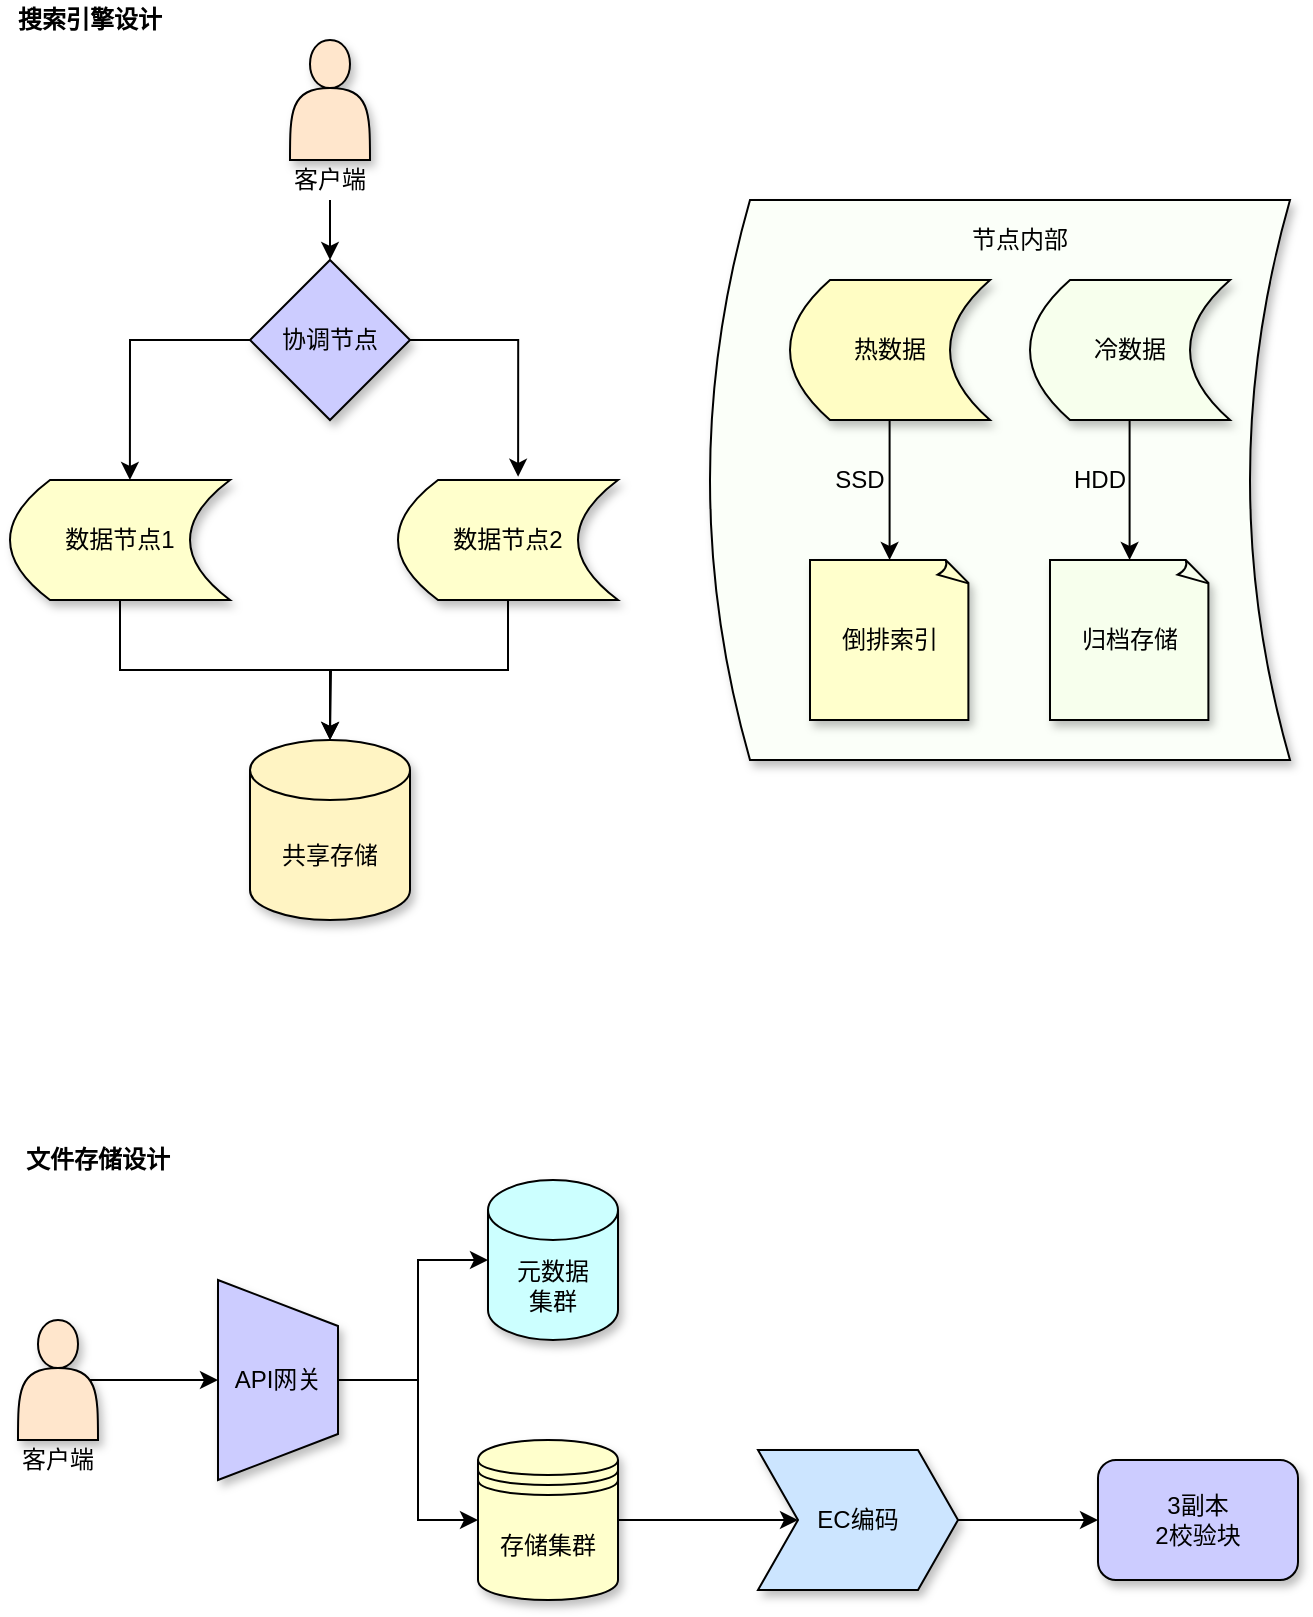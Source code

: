 <mxfile version="28.0.7">
  <diagram name="第 1 页" id="ipkWLPAzn-6OyJdLxNJ3">
    <mxGraphModel dx="1210" dy="534" grid="1" gridSize="10" guides="1" tooltips="1" connect="1" arrows="1" fold="1" page="1" pageScale="1" pageWidth="827" pageHeight="1169" math="0" shadow="0">
      <root>
        <mxCell id="0" />
        <mxCell id="1" parent="0" />
        <mxCell id="SOHEAFkxO6knZTcxcmrU-28" value="" style="group" vertex="1" connectable="0" parent="1">
          <mxGeometry x="90" y="130" width="304" height="440" as="geometry" />
        </mxCell>
        <mxCell id="SOHEAFkxO6knZTcxcmrU-10" value="" style="shape=actor;whiteSpace=wrap;html=1;fillColor=#FFE6CC;shadow=1;" vertex="1" parent="SOHEAFkxO6knZTcxcmrU-28">
          <mxGeometry x="140" width="40" height="60" as="geometry" />
        </mxCell>
        <mxCell id="SOHEAFkxO6knZTcxcmrU-11" value="协调节点" style="rhombus;whiteSpace=wrap;html=1;fillColor=#CCCCFF;shadow=1;" vertex="1" parent="SOHEAFkxO6knZTcxcmrU-28">
          <mxGeometry x="120" y="110" width="80" height="80" as="geometry" />
        </mxCell>
        <mxCell id="SOHEAFkxO6knZTcxcmrU-12" value="数据节点1" style="shape=dataStorage;whiteSpace=wrap;html=1;fixedSize=1;fillColor=#FFFFCC;shadow=1;" vertex="1" parent="SOHEAFkxO6knZTcxcmrU-28">
          <mxGeometry y="220" width="110" height="60" as="geometry" />
        </mxCell>
        <mxCell id="SOHEAFkxO6knZTcxcmrU-20" style="edgeStyle=orthogonalEdgeStyle;rounded=0;orthogonalLoop=1;jettySize=auto;html=1;exitX=0.5;exitY=1;exitDx=0;exitDy=0;" edge="1" parent="SOHEAFkxO6knZTcxcmrU-28" source="SOHEAFkxO6knZTcxcmrU-14">
          <mxGeometry relative="1" as="geometry">
            <mxPoint x="160" y="350" as="targetPoint" />
          </mxGeometry>
        </mxCell>
        <mxCell id="SOHEAFkxO6knZTcxcmrU-14" value="数据节点2" style="shape=dataStorage;whiteSpace=wrap;html=1;fixedSize=1;shadow=1;fillColor=#FFFFCC;" vertex="1" parent="SOHEAFkxO6knZTcxcmrU-28">
          <mxGeometry x="194" y="220" width="110" height="60" as="geometry" />
        </mxCell>
        <mxCell id="SOHEAFkxO6knZTcxcmrU-15" value="共享存储" style="shape=cylinder3;whiteSpace=wrap;html=1;boundedLbl=1;backgroundOutline=1;size=15;shadow=1;fillColor=#FFF4C3;" vertex="1" parent="SOHEAFkxO6knZTcxcmrU-28">
          <mxGeometry x="120" y="350" width="80" height="90" as="geometry" />
        </mxCell>
        <mxCell id="SOHEAFkxO6knZTcxcmrU-17" style="edgeStyle=orthogonalEdgeStyle;rounded=0;orthogonalLoop=1;jettySize=auto;html=1;exitX=0;exitY=0.5;exitDx=0;exitDy=0;entryX=0.545;entryY=0;entryDx=0;entryDy=0;entryPerimeter=0;" edge="1" parent="SOHEAFkxO6knZTcxcmrU-28" source="SOHEAFkxO6knZTcxcmrU-11" target="SOHEAFkxO6knZTcxcmrU-12">
          <mxGeometry relative="1" as="geometry" />
        </mxCell>
        <mxCell id="SOHEAFkxO6knZTcxcmrU-18" style="edgeStyle=orthogonalEdgeStyle;rounded=0;orthogonalLoop=1;jettySize=auto;html=1;exitX=1;exitY=0.5;exitDx=0;exitDy=0;entryX=0.546;entryY=-0.027;entryDx=0;entryDy=0;entryPerimeter=0;" edge="1" parent="SOHEAFkxO6knZTcxcmrU-28" source="SOHEAFkxO6knZTcxcmrU-11" target="SOHEAFkxO6knZTcxcmrU-14">
          <mxGeometry relative="1" as="geometry" />
        </mxCell>
        <mxCell id="SOHEAFkxO6knZTcxcmrU-19" style="edgeStyle=orthogonalEdgeStyle;rounded=0;orthogonalLoop=1;jettySize=auto;html=1;entryX=0.5;entryY=0;entryDx=0;entryDy=0;entryPerimeter=0;exitX=0.5;exitY=1;exitDx=0;exitDy=0;" edge="1" parent="SOHEAFkxO6knZTcxcmrU-28" source="SOHEAFkxO6knZTcxcmrU-12" target="SOHEAFkxO6knZTcxcmrU-15">
          <mxGeometry relative="1" as="geometry" />
        </mxCell>
        <mxCell id="SOHEAFkxO6knZTcxcmrU-25" style="edgeStyle=orthogonalEdgeStyle;rounded=0;orthogonalLoop=1;jettySize=auto;html=1;exitX=0.5;exitY=1;exitDx=0;exitDy=0;entryX=0.5;entryY=0;entryDx=0;entryDy=0;" edge="1" parent="SOHEAFkxO6knZTcxcmrU-28" source="SOHEAFkxO6knZTcxcmrU-22" target="SOHEAFkxO6knZTcxcmrU-11">
          <mxGeometry relative="1" as="geometry" />
        </mxCell>
        <mxCell id="SOHEAFkxO6knZTcxcmrU-22" value="客户端" style="text;strokeColor=none;align=center;fillColor=none;html=1;verticalAlign=middle;whiteSpace=wrap;rounded=0;" vertex="1" parent="SOHEAFkxO6knZTcxcmrU-28">
          <mxGeometry x="140" y="60" width="40" height="20" as="geometry" />
        </mxCell>
        <mxCell id="SOHEAFkxO6knZTcxcmrU-21" value="" style="shape=dataStorage;whiteSpace=wrap;html=1;fixedSize=1;shadow=1;fillColor=#FBFFF9;" vertex="1" parent="1">
          <mxGeometry x="440" y="210" width="290" height="280" as="geometry" />
        </mxCell>
        <mxCell id="SOHEAFkxO6knZTcxcmrU-35" style="edgeStyle=orthogonalEdgeStyle;rounded=0;orthogonalLoop=1;jettySize=auto;html=1;entryX=0.5;entryY=0;entryDx=0;entryDy=0;entryPerimeter=0;" edge="1" parent="1">
          <mxGeometry relative="1" as="geometry">
            <mxPoint x="529.8" y="320" as="sourcePoint" />
            <mxPoint x="529.8" y="390" as="targetPoint" />
          </mxGeometry>
        </mxCell>
        <mxCell id="SOHEAFkxO6knZTcxcmrU-29" value="热数据" style="shape=dataStorage;whiteSpace=wrap;html=1;fixedSize=1;fillColor=#FFFDC4;shadow=1;" vertex="1" parent="1">
          <mxGeometry x="480" y="250" width="100" height="70" as="geometry" />
        </mxCell>
        <mxCell id="SOHEAFkxO6knZTcxcmrU-30" value="冷数据" style="shape=dataStorage;whiteSpace=wrap;html=1;fixedSize=1;fillColor=#F7FFED;shadow=1;" vertex="1" parent="1">
          <mxGeometry x="600" y="250" width="100" height="70" as="geometry" />
        </mxCell>
        <mxCell id="SOHEAFkxO6knZTcxcmrU-31" value="倒排索引" style="whiteSpace=wrap;html=1;shape=mxgraph.basic.document;fillColor=#FFFFCC;shadow=1;" vertex="1" parent="1">
          <mxGeometry x="490" y="390" width="80" height="80" as="geometry" />
        </mxCell>
        <mxCell id="SOHEAFkxO6knZTcxcmrU-32" value="归档存储" style="whiteSpace=wrap;html=1;shape=mxgraph.basic.document;fillColor=#F7FFED;shadow=1;" vertex="1" parent="1">
          <mxGeometry x="610" y="390" width="80" height="80" as="geometry" />
        </mxCell>
        <mxCell id="SOHEAFkxO6knZTcxcmrU-33" value="节点内部" style="text;strokeColor=none;align=center;fillColor=none;html=1;verticalAlign=middle;whiteSpace=wrap;rounded=0;" vertex="1" parent="1">
          <mxGeometry x="570" y="220" width="50" height="20" as="geometry" />
        </mxCell>
        <mxCell id="SOHEAFkxO6knZTcxcmrU-36" style="edgeStyle=orthogonalEdgeStyle;rounded=0;orthogonalLoop=1;jettySize=auto;html=1;entryX=0.5;entryY=0;entryDx=0;entryDy=0;entryPerimeter=0;" edge="1" parent="1">
          <mxGeometry relative="1" as="geometry">
            <mxPoint x="649.8" y="320" as="sourcePoint" />
            <mxPoint x="649.8" y="390" as="targetPoint" />
          </mxGeometry>
        </mxCell>
        <mxCell id="SOHEAFkxO6knZTcxcmrU-37" value="SSD" style="text;strokeColor=none;align=center;fillColor=none;html=1;verticalAlign=middle;whiteSpace=wrap;rounded=0;" vertex="1" parent="1">
          <mxGeometry x="500" y="342.5" width="30" height="15" as="geometry" />
        </mxCell>
        <mxCell id="SOHEAFkxO6knZTcxcmrU-38" value="HDD" style="text;strokeColor=none;align=center;fillColor=none;html=1;verticalAlign=middle;whiteSpace=wrap;rounded=0;" vertex="1" parent="1">
          <mxGeometry x="620" y="342.5" width="30" height="15" as="geometry" />
        </mxCell>
        <mxCell id="SOHEAFkxO6knZTcxcmrU-41" value="&lt;b&gt;搜索引擎设计&lt;/b&gt;" style="text;strokeColor=none;align=center;fillColor=none;html=1;verticalAlign=middle;whiteSpace=wrap;rounded=0;" vertex="1" parent="1">
          <mxGeometry x="90" y="110" width="80" height="20" as="geometry" />
        </mxCell>
        <mxCell id="SOHEAFkxO6knZTcxcmrU-61" value="" style="group" vertex="1" connectable="0" parent="1">
          <mxGeometry x="91" y="680" width="643" height="230" as="geometry" />
        </mxCell>
        <mxCell id="SOHEAFkxO6knZTcxcmrU-52" style="edgeStyle=orthogonalEdgeStyle;rounded=0;orthogonalLoop=1;jettySize=auto;html=1;exitX=0.9;exitY=0.5;exitDx=0;exitDy=0;exitPerimeter=0;entryX=0.5;entryY=1;entryDx=0;entryDy=0;" edge="1" parent="SOHEAFkxO6knZTcxcmrU-61" source="SOHEAFkxO6knZTcxcmrU-42" target="SOHEAFkxO6knZTcxcmrU-44">
          <mxGeometry relative="1" as="geometry" />
        </mxCell>
        <mxCell id="SOHEAFkxO6knZTcxcmrU-42" value="" style="shape=actor;whiteSpace=wrap;html=1;fillColor=#FFE6CC;shadow=1;" vertex="1" parent="SOHEAFkxO6knZTcxcmrU-61">
          <mxGeometry x="3" y="90" width="40" height="60" as="geometry" />
        </mxCell>
        <mxCell id="SOHEAFkxO6knZTcxcmrU-54" style="edgeStyle=orthogonalEdgeStyle;rounded=0;orthogonalLoop=1;jettySize=auto;html=1;exitX=0.5;exitY=0;exitDx=0;exitDy=0;entryX=0;entryY=0.5;entryDx=0;entryDy=0;" edge="1" parent="SOHEAFkxO6knZTcxcmrU-61" source="SOHEAFkxO6knZTcxcmrU-44" target="SOHEAFkxO6knZTcxcmrU-46">
          <mxGeometry relative="1" as="geometry">
            <Array as="points">
              <mxPoint x="203" y="120" />
              <mxPoint x="203" y="190" />
            </Array>
          </mxGeometry>
        </mxCell>
        <mxCell id="SOHEAFkxO6knZTcxcmrU-44" value="API网关" style="verticalLabelPosition=middle;verticalAlign=middle;html=1;shape=trapezoid;perimeter=trapezoidPerimeter;whiteSpace=wrap;size=0.23;arcSize=10;flipV=1;labelPosition=center;align=center;fillColor=#CCCCFF;direction=south;shadow=1;" vertex="1" parent="SOHEAFkxO6knZTcxcmrU-61">
          <mxGeometry x="103" y="70" width="60" height="100" as="geometry" />
        </mxCell>
        <mxCell id="SOHEAFkxO6knZTcxcmrU-45" value="元数据&lt;br&gt;集群" style="shape=cylinder3;whiteSpace=wrap;html=1;boundedLbl=1;backgroundOutline=1;size=15;fillColor=#CCFFFF;shadow=1;" vertex="1" parent="SOHEAFkxO6knZTcxcmrU-61">
          <mxGeometry x="238" y="20" width="65" height="80" as="geometry" />
        </mxCell>
        <mxCell id="SOHEAFkxO6knZTcxcmrU-55" style="edgeStyle=orthogonalEdgeStyle;rounded=0;orthogonalLoop=1;jettySize=auto;html=1;" edge="1" parent="SOHEAFkxO6knZTcxcmrU-61" source="SOHEAFkxO6knZTcxcmrU-46" target="SOHEAFkxO6knZTcxcmrU-49">
          <mxGeometry relative="1" as="geometry" />
        </mxCell>
        <mxCell id="SOHEAFkxO6knZTcxcmrU-46" value="存储集群" style="shape=datastore;whiteSpace=wrap;html=1;fillColor=#FFFFCC;shadow=1;" vertex="1" parent="SOHEAFkxO6knZTcxcmrU-61">
          <mxGeometry x="233" y="150" width="70" height="80" as="geometry" />
        </mxCell>
        <mxCell id="SOHEAFkxO6knZTcxcmrU-56" style="edgeStyle=orthogonalEdgeStyle;rounded=0;orthogonalLoop=1;jettySize=auto;html=1;exitX=1;exitY=0.5;exitDx=0;exitDy=0;entryX=0;entryY=0.5;entryDx=0;entryDy=0;" edge="1" parent="SOHEAFkxO6knZTcxcmrU-61" source="SOHEAFkxO6knZTcxcmrU-49" target="SOHEAFkxO6knZTcxcmrU-51">
          <mxGeometry relative="1" as="geometry" />
        </mxCell>
        <mxCell id="SOHEAFkxO6knZTcxcmrU-49" value="EC编码" style="shape=step;perimeter=stepPerimeter;whiteSpace=wrap;html=1;fixedSize=1;fillColor=#CCE5FF;shadow=1;" vertex="1" parent="SOHEAFkxO6knZTcxcmrU-61">
          <mxGeometry x="373" y="155" width="100" height="70" as="geometry" />
        </mxCell>
        <mxCell id="SOHEAFkxO6knZTcxcmrU-51" value="3副本&lt;br&gt;2校验块" style="rounded=1;whiteSpace=wrap;html=1;fillColor=#CCCCFF;shadow=1;" vertex="1" parent="SOHEAFkxO6knZTcxcmrU-61">
          <mxGeometry x="543" y="160" width="100" height="60" as="geometry" />
        </mxCell>
        <mxCell id="SOHEAFkxO6knZTcxcmrU-53" style="edgeStyle=orthogonalEdgeStyle;rounded=0;orthogonalLoop=1;jettySize=auto;html=1;exitX=0.5;exitY=0;exitDx=0;exitDy=0;entryX=0;entryY=0.5;entryDx=0;entryDy=0;entryPerimeter=0;" edge="1" parent="SOHEAFkxO6knZTcxcmrU-61" source="SOHEAFkxO6knZTcxcmrU-44" target="SOHEAFkxO6knZTcxcmrU-45">
          <mxGeometry relative="1" as="geometry">
            <Array as="points">
              <mxPoint x="203" y="120" />
              <mxPoint x="203" y="60" />
            </Array>
          </mxGeometry>
        </mxCell>
        <mxCell id="SOHEAFkxO6knZTcxcmrU-58" value="&lt;b&gt;文件存储设计&lt;/b&gt;" style="text;strokeColor=none;align=center;fillColor=none;html=1;verticalAlign=middle;whiteSpace=wrap;rounded=0;" vertex="1" parent="SOHEAFkxO6knZTcxcmrU-61">
          <mxGeometry x="3" width="80" height="20" as="geometry" />
        </mxCell>
        <mxCell id="SOHEAFkxO6knZTcxcmrU-60" value="客户端" style="text;strokeColor=none;align=center;fillColor=none;html=1;verticalAlign=middle;whiteSpace=wrap;rounded=0;" vertex="1" parent="SOHEAFkxO6knZTcxcmrU-61">
          <mxGeometry y="150" width="46" height="20" as="geometry" />
        </mxCell>
      </root>
    </mxGraphModel>
  </diagram>
</mxfile>
